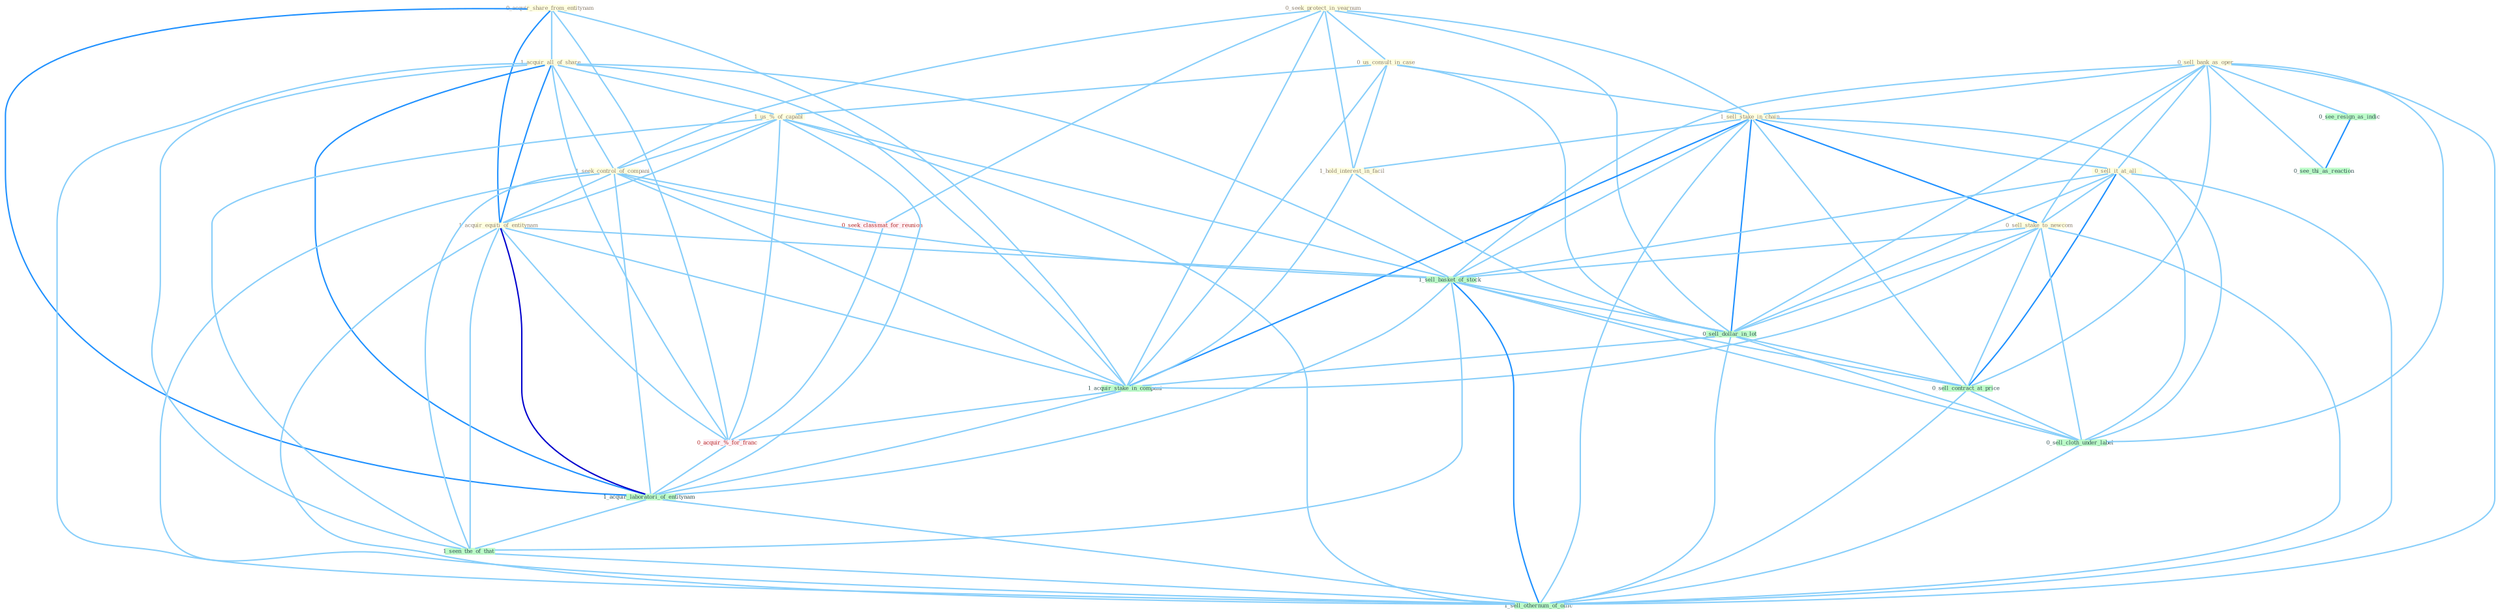 Graph G{ 
    node
    [shape=polygon,style=filled,width=.5,height=.06,color="#BDFCC9",fixedsize=true,fontsize=4,
    fontcolor="#2f4f4f"];
    {node
    [color="#ffffe0", fontcolor="#8b7d6b"] "0_acquir_share_from_entitynam " "0_seek_protect_in_yearnum " "0_us_consult_in_case " "1_acquir_all_of_share " "1_us_%_of_capabl " "0_sell_bank_as_oper " "1_seek_control_of_compani " "1_sell_stake_in_chain " "0_sell_it_at_all " "0_sell_stake_to_newcom " "1_acquir_equiti_of_entitynam " "1_hold_interest_in_facil "}
{node [color="#fff0f5", fontcolor="#b22222"] "0_seek_classmat_for_reunion " "0_acquir_%_for_franc "}
edge [color="#B0E2FF"];

	"0_acquir_share_from_entitynam " -- "1_acquir_all_of_share " [w="1", color="#87cefa" ];
	"0_acquir_share_from_entitynam " -- "1_acquir_equiti_of_entitynam " [w="2", color="#1e90ff" , len=0.8];
	"0_acquir_share_from_entitynam " -- "1_acquir_stake_in_compani " [w="1", color="#87cefa" ];
	"0_acquir_share_from_entitynam " -- "0_acquir_%_for_franc " [w="1", color="#87cefa" ];
	"0_acquir_share_from_entitynam " -- "1_acquir_laboratori_of_entitynam " [w="2", color="#1e90ff" , len=0.8];
	"0_seek_protect_in_yearnum " -- "0_us_consult_in_case " [w="1", color="#87cefa" ];
	"0_seek_protect_in_yearnum " -- "1_seek_control_of_compani " [w="1", color="#87cefa" ];
	"0_seek_protect_in_yearnum " -- "1_sell_stake_in_chain " [w="1", color="#87cefa" ];
	"0_seek_protect_in_yearnum " -- "1_hold_interest_in_facil " [w="1", color="#87cefa" ];
	"0_seek_protect_in_yearnum " -- "0_seek_classmat_for_reunion " [w="1", color="#87cefa" ];
	"0_seek_protect_in_yearnum " -- "0_sell_dollar_in_lot " [w="1", color="#87cefa" ];
	"0_seek_protect_in_yearnum " -- "1_acquir_stake_in_compani " [w="1", color="#87cefa" ];
	"0_us_consult_in_case " -- "1_us_%_of_capabl " [w="1", color="#87cefa" ];
	"0_us_consult_in_case " -- "1_sell_stake_in_chain " [w="1", color="#87cefa" ];
	"0_us_consult_in_case " -- "1_hold_interest_in_facil " [w="1", color="#87cefa" ];
	"0_us_consult_in_case " -- "0_sell_dollar_in_lot " [w="1", color="#87cefa" ];
	"0_us_consult_in_case " -- "1_acquir_stake_in_compani " [w="1", color="#87cefa" ];
	"1_acquir_all_of_share " -- "1_us_%_of_capabl " [w="1", color="#87cefa" ];
	"1_acquir_all_of_share " -- "1_seek_control_of_compani " [w="1", color="#87cefa" ];
	"1_acquir_all_of_share " -- "1_acquir_equiti_of_entitynam " [w="2", color="#1e90ff" , len=0.8];
	"1_acquir_all_of_share " -- "1_sell_basket_of_stock " [w="1", color="#87cefa" ];
	"1_acquir_all_of_share " -- "1_acquir_stake_in_compani " [w="1", color="#87cefa" ];
	"1_acquir_all_of_share " -- "0_acquir_%_for_franc " [w="1", color="#87cefa" ];
	"1_acquir_all_of_share " -- "1_acquir_laboratori_of_entitynam " [w="2", color="#1e90ff" , len=0.8];
	"1_acquir_all_of_share " -- "1_seen_the_of_that " [w="1", color="#87cefa" ];
	"1_acquir_all_of_share " -- "1_sell_othernum_of_offic " [w="1", color="#87cefa" ];
	"1_us_%_of_capabl " -- "1_seek_control_of_compani " [w="1", color="#87cefa" ];
	"1_us_%_of_capabl " -- "1_acquir_equiti_of_entitynam " [w="1", color="#87cefa" ];
	"1_us_%_of_capabl " -- "1_sell_basket_of_stock " [w="1", color="#87cefa" ];
	"1_us_%_of_capabl " -- "0_acquir_%_for_franc " [w="1", color="#87cefa" ];
	"1_us_%_of_capabl " -- "1_acquir_laboratori_of_entitynam " [w="1", color="#87cefa" ];
	"1_us_%_of_capabl " -- "1_seen_the_of_that " [w="1", color="#87cefa" ];
	"1_us_%_of_capabl " -- "1_sell_othernum_of_offic " [w="1", color="#87cefa" ];
	"0_sell_bank_as_oper " -- "1_sell_stake_in_chain " [w="1", color="#87cefa" ];
	"0_sell_bank_as_oper " -- "0_sell_it_at_all " [w="1", color="#87cefa" ];
	"0_sell_bank_as_oper " -- "0_sell_stake_to_newcom " [w="1", color="#87cefa" ];
	"0_sell_bank_as_oper " -- "1_sell_basket_of_stock " [w="1", color="#87cefa" ];
	"0_sell_bank_as_oper " -- "0_sell_dollar_in_lot " [w="1", color="#87cefa" ];
	"0_sell_bank_as_oper " -- "0_see_resign_as_indic " [w="1", color="#87cefa" ];
	"0_sell_bank_as_oper " -- "0_sell_contract_at_price " [w="1", color="#87cefa" ];
	"0_sell_bank_as_oper " -- "0_sell_cloth_under_label " [w="1", color="#87cefa" ];
	"0_sell_bank_as_oper " -- "1_sell_othernum_of_offic " [w="1", color="#87cefa" ];
	"0_sell_bank_as_oper " -- "0_see_thi_as_reaction " [w="1", color="#87cefa" ];
	"1_seek_control_of_compani " -- "1_acquir_equiti_of_entitynam " [w="1", color="#87cefa" ];
	"1_seek_control_of_compani " -- "0_seek_classmat_for_reunion " [w="1", color="#87cefa" ];
	"1_seek_control_of_compani " -- "1_sell_basket_of_stock " [w="1", color="#87cefa" ];
	"1_seek_control_of_compani " -- "1_acquir_stake_in_compani " [w="1", color="#87cefa" ];
	"1_seek_control_of_compani " -- "1_acquir_laboratori_of_entitynam " [w="1", color="#87cefa" ];
	"1_seek_control_of_compani " -- "1_seen_the_of_that " [w="1", color="#87cefa" ];
	"1_seek_control_of_compani " -- "1_sell_othernum_of_offic " [w="1", color="#87cefa" ];
	"1_sell_stake_in_chain " -- "0_sell_it_at_all " [w="1", color="#87cefa" ];
	"1_sell_stake_in_chain " -- "0_sell_stake_to_newcom " [w="2", color="#1e90ff" , len=0.8];
	"1_sell_stake_in_chain " -- "1_hold_interest_in_facil " [w="1", color="#87cefa" ];
	"1_sell_stake_in_chain " -- "1_sell_basket_of_stock " [w="1", color="#87cefa" ];
	"1_sell_stake_in_chain " -- "0_sell_dollar_in_lot " [w="2", color="#1e90ff" , len=0.8];
	"1_sell_stake_in_chain " -- "1_acquir_stake_in_compani " [w="2", color="#1e90ff" , len=0.8];
	"1_sell_stake_in_chain " -- "0_sell_contract_at_price " [w="1", color="#87cefa" ];
	"1_sell_stake_in_chain " -- "0_sell_cloth_under_label " [w="1", color="#87cefa" ];
	"1_sell_stake_in_chain " -- "1_sell_othernum_of_offic " [w="1", color="#87cefa" ];
	"0_sell_it_at_all " -- "0_sell_stake_to_newcom " [w="1", color="#87cefa" ];
	"0_sell_it_at_all " -- "1_sell_basket_of_stock " [w="1", color="#87cefa" ];
	"0_sell_it_at_all " -- "0_sell_dollar_in_lot " [w="1", color="#87cefa" ];
	"0_sell_it_at_all " -- "0_sell_contract_at_price " [w="2", color="#1e90ff" , len=0.8];
	"0_sell_it_at_all " -- "0_sell_cloth_under_label " [w="1", color="#87cefa" ];
	"0_sell_it_at_all " -- "1_sell_othernum_of_offic " [w="1", color="#87cefa" ];
	"0_sell_stake_to_newcom " -- "1_sell_basket_of_stock " [w="1", color="#87cefa" ];
	"0_sell_stake_to_newcom " -- "0_sell_dollar_in_lot " [w="1", color="#87cefa" ];
	"0_sell_stake_to_newcom " -- "1_acquir_stake_in_compani " [w="1", color="#87cefa" ];
	"0_sell_stake_to_newcom " -- "0_sell_contract_at_price " [w="1", color="#87cefa" ];
	"0_sell_stake_to_newcom " -- "0_sell_cloth_under_label " [w="1", color="#87cefa" ];
	"0_sell_stake_to_newcom " -- "1_sell_othernum_of_offic " [w="1", color="#87cefa" ];
	"1_acquir_equiti_of_entitynam " -- "1_sell_basket_of_stock " [w="1", color="#87cefa" ];
	"1_acquir_equiti_of_entitynam " -- "1_acquir_stake_in_compani " [w="1", color="#87cefa" ];
	"1_acquir_equiti_of_entitynam " -- "0_acquir_%_for_franc " [w="1", color="#87cefa" ];
	"1_acquir_equiti_of_entitynam " -- "1_acquir_laboratori_of_entitynam " [w="3", color="#0000cd" , len=0.6];
	"1_acquir_equiti_of_entitynam " -- "1_seen_the_of_that " [w="1", color="#87cefa" ];
	"1_acquir_equiti_of_entitynam " -- "1_sell_othernum_of_offic " [w="1", color="#87cefa" ];
	"1_hold_interest_in_facil " -- "0_sell_dollar_in_lot " [w="1", color="#87cefa" ];
	"1_hold_interest_in_facil " -- "1_acquir_stake_in_compani " [w="1", color="#87cefa" ];
	"0_seek_classmat_for_reunion " -- "0_acquir_%_for_franc " [w="1", color="#87cefa" ];
	"1_sell_basket_of_stock " -- "0_sell_dollar_in_lot " [w="1", color="#87cefa" ];
	"1_sell_basket_of_stock " -- "0_sell_contract_at_price " [w="1", color="#87cefa" ];
	"1_sell_basket_of_stock " -- "1_acquir_laboratori_of_entitynam " [w="1", color="#87cefa" ];
	"1_sell_basket_of_stock " -- "0_sell_cloth_under_label " [w="1", color="#87cefa" ];
	"1_sell_basket_of_stock " -- "1_seen_the_of_that " [w="1", color="#87cefa" ];
	"1_sell_basket_of_stock " -- "1_sell_othernum_of_offic " [w="2", color="#1e90ff" , len=0.8];
	"0_sell_dollar_in_lot " -- "1_acquir_stake_in_compani " [w="1", color="#87cefa" ];
	"0_sell_dollar_in_lot " -- "0_sell_contract_at_price " [w="1", color="#87cefa" ];
	"0_sell_dollar_in_lot " -- "0_sell_cloth_under_label " [w="1", color="#87cefa" ];
	"0_sell_dollar_in_lot " -- "1_sell_othernum_of_offic " [w="1", color="#87cefa" ];
	"0_see_resign_as_indic " -- "0_see_thi_as_reaction " [w="2", color="#1e90ff" , len=0.8];
	"1_acquir_stake_in_compani " -- "0_acquir_%_for_franc " [w="1", color="#87cefa" ];
	"1_acquir_stake_in_compani " -- "1_acquir_laboratori_of_entitynam " [w="1", color="#87cefa" ];
	"0_acquir_%_for_franc " -- "1_acquir_laboratori_of_entitynam " [w="1", color="#87cefa" ];
	"0_sell_contract_at_price " -- "0_sell_cloth_under_label " [w="1", color="#87cefa" ];
	"0_sell_contract_at_price " -- "1_sell_othernum_of_offic " [w="1", color="#87cefa" ];
	"1_acquir_laboratori_of_entitynam " -- "1_seen_the_of_that " [w="1", color="#87cefa" ];
	"1_acquir_laboratori_of_entitynam " -- "1_sell_othernum_of_offic " [w="1", color="#87cefa" ];
	"0_sell_cloth_under_label " -- "1_sell_othernum_of_offic " [w="1", color="#87cefa" ];
	"1_seen_the_of_that " -- "1_sell_othernum_of_offic " [w="1", color="#87cefa" ];
}